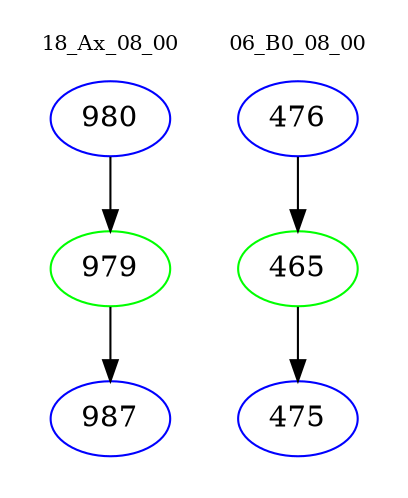 digraph{
subgraph cluster_0 {
color = white
label = "18_Ax_08_00";
fontsize=10;
T0_980 [label="980", color="blue"]
T0_980 -> T0_979 [color="black"]
T0_979 [label="979", color="green"]
T0_979 -> T0_987 [color="black"]
T0_987 [label="987", color="blue"]
}
subgraph cluster_1 {
color = white
label = "06_B0_08_00";
fontsize=10;
T1_476 [label="476", color="blue"]
T1_476 -> T1_465 [color="black"]
T1_465 [label="465", color="green"]
T1_465 -> T1_475 [color="black"]
T1_475 [label="475", color="blue"]
}
}
